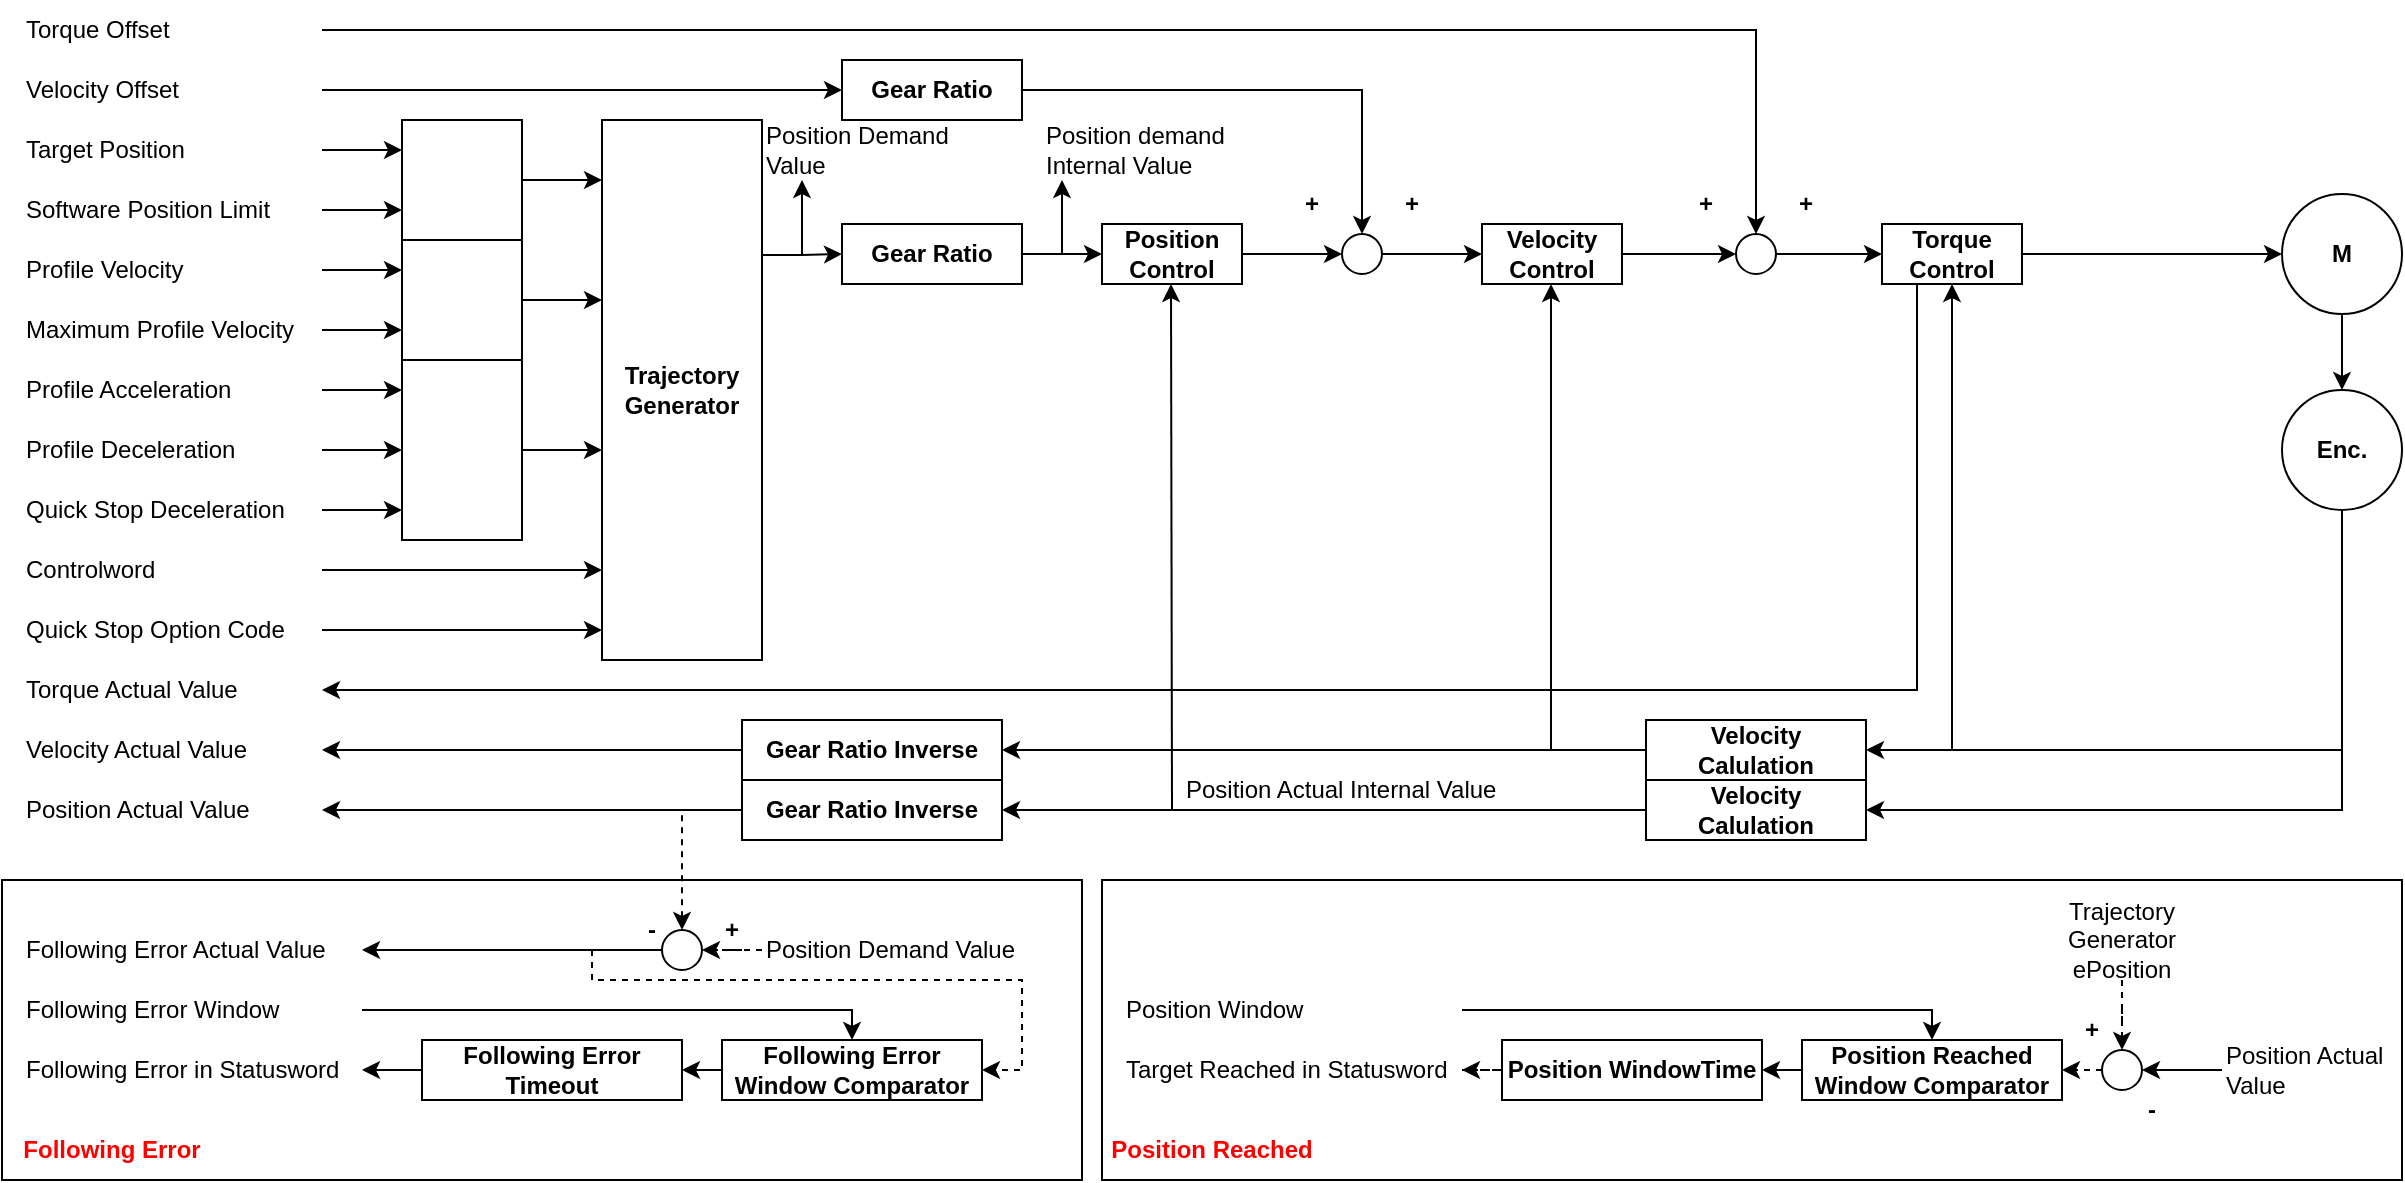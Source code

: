<mxfile version="20.6.0" type="github">
  <diagram id="krD_crVh2RLkrdzZxpcf" name="페이지-1">
    <mxGraphModel dx="2500" dy="887" grid="1" gridSize="10" guides="1" tooltips="1" connect="1" arrows="1" fold="1" page="1" pageScale="1" pageWidth="827" pageHeight="1169" math="0" shadow="0">
      <root>
        <mxCell id="0" />
        <mxCell id="1" parent="0" />
        <mxCell id="FyEQ6QdKWc0T0m-bB2NO-112" value="" style="rounded=0;whiteSpace=wrap;html=1;" vertex="1" parent="1">
          <mxGeometry x="510" y="480" width="650" height="150" as="geometry" />
        </mxCell>
        <mxCell id="FyEQ6QdKWc0T0m-bB2NO-145" value="&lt;b&gt;+&lt;/b&gt;" style="text;html=1;strokeColor=none;fillColor=none;align=center;verticalAlign=middle;whiteSpace=wrap;rounded=0;" vertex="1" parent="1">
          <mxGeometry x="990" y="540" width="30" height="30" as="geometry" />
        </mxCell>
        <mxCell id="FyEQ6QdKWc0T0m-bB2NO-133" value="" style="rounded=0;whiteSpace=wrap;html=1;fontColor=#FF0000;" vertex="1" parent="1">
          <mxGeometry x="250" y="505" width="10" height="10" as="geometry" />
        </mxCell>
        <mxCell id="FyEQ6QdKWc0T0m-bB2NO-111" value="" style="rounded=0;whiteSpace=wrap;html=1;" vertex="1" parent="1">
          <mxGeometry x="-40" y="480" width="540" height="150" as="geometry" />
        </mxCell>
        <mxCell id="FyEQ6QdKWc0T0m-bB2NO-125" value="&lt;b&gt;-&lt;/b&gt;" style="text;html=1;strokeColor=none;fillColor=none;align=center;verticalAlign=middle;whiteSpace=wrap;rounded=0;" vertex="1" parent="1">
          <mxGeometry x="270" y="490" width="30" height="30" as="geometry" />
        </mxCell>
        <mxCell id="FyEQ6QdKWc0T0m-bB2NO-71" style="edgeStyle=orthogonalEdgeStyle;rounded=0;orthogonalLoop=1;jettySize=auto;html=1;exitX=1;exitY=0.5;exitDx=0;exitDy=0;entryX=0.5;entryY=0;entryDx=0;entryDy=0;" edge="1" parent="1" source="FyEQ6QdKWc0T0m-bB2NO-17" target="FyEQ6QdKWc0T0m-bB2NO-65">
          <mxGeometry relative="1" as="geometry" />
        </mxCell>
        <mxCell id="FyEQ6QdKWc0T0m-bB2NO-17" value="&lt;b&gt;Gear Ratio&lt;/b&gt;" style="rounded=0;whiteSpace=wrap;html=1;" vertex="1" parent="1">
          <mxGeometry x="380" y="70" width="90" height="30" as="geometry" />
        </mxCell>
        <mxCell id="FyEQ6QdKWc0T0m-bB2NO-72" style="edgeStyle=orthogonalEdgeStyle;rounded=0;orthogonalLoop=1;jettySize=auto;html=1;exitX=1;exitY=0.5;exitDx=0;exitDy=0;entryX=0.5;entryY=0;entryDx=0;entryDy=0;" edge="1" parent="1" source="FyEQ6QdKWc0T0m-bB2NO-18" target="FyEQ6QdKWc0T0m-bB2NO-69">
          <mxGeometry relative="1" as="geometry" />
        </mxCell>
        <mxCell id="FyEQ6QdKWc0T0m-bB2NO-18" value="Torque Offset" style="text;html=1;strokeColor=none;fillColor=none;align=left;verticalAlign=middle;whiteSpace=wrap;rounded=0;" vertex="1" parent="1">
          <mxGeometry x="-30" y="40" width="150" height="30" as="geometry" />
        </mxCell>
        <mxCell id="FyEQ6QdKWc0T0m-bB2NO-62" style="edgeStyle=orthogonalEdgeStyle;rounded=0;orthogonalLoop=1;jettySize=auto;html=1;exitX=1;exitY=0.5;exitDx=0;exitDy=0;entryX=0;entryY=0.5;entryDx=0;entryDy=0;" edge="1" parent="1" source="FyEQ6QdKWc0T0m-bB2NO-19" target="FyEQ6QdKWc0T0m-bB2NO-17">
          <mxGeometry relative="1" as="geometry" />
        </mxCell>
        <mxCell id="FyEQ6QdKWc0T0m-bB2NO-19" value="Velocity Offset" style="text;html=1;strokeColor=none;fillColor=none;align=left;verticalAlign=middle;whiteSpace=wrap;rounded=0;" vertex="1" parent="1">
          <mxGeometry x="-30" y="70" width="150" height="30" as="geometry" />
        </mxCell>
        <mxCell id="FyEQ6QdKWc0T0m-bB2NO-38" style="edgeStyle=orthogonalEdgeStyle;rounded=0;orthogonalLoop=1;jettySize=auto;html=1;exitX=1;exitY=0.5;exitDx=0;exitDy=0;entryX=0;entryY=0.25;entryDx=0;entryDy=0;" edge="1" parent="1" source="FyEQ6QdKWc0T0m-bB2NO-21" target="FyEQ6QdKWc0T0m-bB2NO-37">
          <mxGeometry relative="1" as="geometry" />
        </mxCell>
        <mxCell id="FyEQ6QdKWc0T0m-bB2NO-21" value="Target Position" style="text;html=1;strokeColor=none;fillColor=none;align=left;verticalAlign=middle;whiteSpace=wrap;rounded=0;" vertex="1" parent="1">
          <mxGeometry x="-30" y="100" width="150" height="30" as="geometry" />
        </mxCell>
        <mxCell id="FyEQ6QdKWc0T0m-bB2NO-39" style="edgeStyle=orthogonalEdgeStyle;rounded=0;orthogonalLoop=1;jettySize=auto;html=1;exitX=1;exitY=0.5;exitDx=0;exitDy=0;entryX=0;entryY=0.75;entryDx=0;entryDy=0;" edge="1" parent="1" source="FyEQ6QdKWc0T0m-bB2NO-24" target="FyEQ6QdKWc0T0m-bB2NO-37">
          <mxGeometry relative="1" as="geometry" />
        </mxCell>
        <mxCell id="FyEQ6QdKWc0T0m-bB2NO-24" value="Software Position Limit" style="text;html=1;strokeColor=none;fillColor=none;align=left;verticalAlign=middle;whiteSpace=wrap;rounded=0;" vertex="1" parent="1">
          <mxGeometry x="-30" y="130" width="150" height="30" as="geometry" />
        </mxCell>
        <mxCell id="FyEQ6QdKWc0T0m-bB2NO-41" style="edgeStyle=orthogonalEdgeStyle;rounded=0;orthogonalLoop=1;jettySize=auto;html=1;exitX=1;exitY=0.5;exitDx=0;exitDy=0;entryX=0;entryY=0.25;entryDx=0;entryDy=0;" edge="1" parent="1" source="FyEQ6QdKWc0T0m-bB2NO-27" target="FyEQ6QdKWc0T0m-bB2NO-40">
          <mxGeometry relative="1" as="geometry" />
        </mxCell>
        <mxCell id="FyEQ6QdKWc0T0m-bB2NO-27" value="Profile Velocity" style="text;html=1;strokeColor=none;fillColor=none;align=left;verticalAlign=middle;whiteSpace=wrap;rounded=0;" vertex="1" parent="1">
          <mxGeometry x="-30" y="160" width="150" height="30" as="geometry" />
        </mxCell>
        <mxCell id="FyEQ6QdKWc0T0m-bB2NO-42" style="edgeStyle=orthogonalEdgeStyle;rounded=0;orthogonalLoop=1;jettySize=auto;html=1;exitX=1;exitY=0.5;exitDx=0;exitDy=0;entryX=0;entryY=0.75;entryDx=0;entryDy=0;" edge="1" parent="1" source="FyEQ6QdKWc0T0m-bB2NO-28" target="FyEQ6QdKWc0T0m-bB2NO-40">
          <mxGeometry relative="1" as="geometry" />
        </mxCell>
        <mxCell id="FyEQ6QdKWc0T0m-bB2NO-28" value="Maximum Profile Velocity" style="text;html=1;strokeColor=none;fillColor=none;align=left;verticalAlign=middle;whiteSpace=wrap;rounded=0;" vertex="1" parent="1">
          <mxGeometry x="-30" y="190" width="150" height="30" as="geometry" />
        </mxCell>
        <mxCell id="FyEQ6QdKWc0T0m-bB2NO-45" style="edgeStyle=orthogonalEdgeStyle;rounded=0;orthogonalLoop=1;jettySize=auto;html=1;exitX=1;exitY=0.5;exitDx=0;exitDy=0;entryX=0;entryY=0.25;entryDx=0;entryDy=0;" edge="1" parent="1" source="FyEQ6QdKWc0T0m-bB2NO-31" target="FyEQ6QdKWc0T0m-bB2NO-43">
          <mxGeometry relative="1" as="geometry" />
        </mxCell>
        <mxCell id="FyEQ6QdKWc0T0m-bB2NO-31" value="Profile Acceleration" style="text;html=1;strokeColor=none;fillColor=none;align=left;verticalAlign=middle;whiteSpace=wrap;rounded=0;" vertex="1" parent="1">
          <mxGeometry x="-30" y="220" width="150" height="30" as="geometry" />
        </mxCell>
        <mxCell id="FyEQ6QdKWc0T0m-bB2NO-46" style="edgeStyle=orthogonalEdgeStyle;rounded=0;orthogonalLoop=1;jettySize=auto;html=1;exitX=1;exitY=0.5;exitDx=0;exitDy=0;entryX=0;entryY=0.75;entryDx=0;entryDy=0;" edge="1" parent="1" source="FyEQ6QdKWc0T0m-bB2NO-32" target="FyEQ6QdKWc0T0m-bB2NO-43">
          <mxGeometry relative="1" as="geometry" />
        </mxCell>
        <mxCell id="FyEQ6QdKWc0T0m-bB2NO-32" value="Profile Deceleration" style="text;html=1;strokeColor=none;fillColor=none;align=left;verticalAlign=middle;whiteSpace=wrap;rounded=0;" vertex="1" parent="1">
          <mxGeometry x="-30" y="250" width="150" height="30" as="geometry" />
        </mxCell>
        <mxCell id="FyEQ6QdKWc0T0m-bB2NO-48" style="edgeStyle=orthogonalEdgeStyle;rounded=0;orthogonalLoop=1;jettySize=auto;html=1;exitX=1;exitY=0.5;exitDx=0;exitDy=0;" edge="1" parent="1" source="FyEQ6QdKWc0T0m-bB2NO-33" target="FyEQ6QdKWc0T0m-bB2NO-44">
          <mxGeometry relative="1" as="geometry" />
        </mxCell>
        <mxCell id="FyEQ6QdKWc0T0m-bB2NO-33" value="Quick Stop Deceleration" style="text;html=1;strokeColor=none;fillColor=none;align=left;verticalAlign=middle;whiteSpace=wrap;rounded=0;" vertex="1" parent="1">
          <mxGeometry x="-30" y="280" width="150" height="30" as="geometry" />
        </mxCell>
        <mxCell id="FyEQ6QdKWc0T0m-bB2NO-58" style="edgeStyle=orthogonalEdgeStyle;rounded=0;orthogonalLoop=1;jettySize=auto;html=1;exitX=1;exitY=0.5;exitDx=0;exitDy=0;entryX=0;entryY=0.25;entryDx=0;entryDy=0;" edge="1" parent="1" source="FyEQ6QdKWc0T0m-bB2NO-34" target="FyEQ6QdKWc0T0m-bB2NO-54">
          <mxGeometry relative="1" as="geometry" />
        </mxCell>
        <mxCell id="FyEQ6QdKWc0T0m-bB2NO-34" value="Controlword" style="text;html=1;strokeColor=none;fillColor=none;align=left;verticalAlign=middle;whiteSpace=wrap;rounded=0;" vertex="1" parent="1">
          <mxGeometry x="-30" y="310" width="150" height="30" as="geometry" />
        </mxCell>
        <mxCell id="FyEQ6QdKWc0T0m-bB2NO-59" style="edgeStyle=orthogonalEdgeStyle;rounded=0;orthogonalLoop=1;jettySize=auto;html=1;exitX=1;exitY=0.5;exitDx=0;exitDy=0;entryX=0;entryY=0.75;entryDx=0;entryDy=0;" edge="1" parent="1" source="FyEQ6QdKWc0T0m-bB2NO-35" target="FyEQ6QdKWc0T0m-bB2NO-54">
          <mxGeometry relative="1" as="geometry" />
        </mxCell>
        <mxCell id="FyEQ6QdKWc0T0m-bB2NO-35" value="Quick Stop Option Code" style="text;html=1;strokeColor=none;fillColor=none;align=left;verticalAlign=middle;whiteSpace=wrap;rounded=0;" vertex="1" parent="1">
          <mxGeometry x="-30" y="340" width="150" height="30" as="geometry" />
        </mxCell>
        <mxCell id="FyEQ6QdKWc0T0m-bB2NO-57" style="edgeStyle=orthogonalEdgeStyle;rounded=0;orthogonalLoop=1;jettySize=auto;html=1;exitX=1;exitY=0.5;exitDx=0;exitDy=0;entryX=0;entryY=0.5;entryDx=0;entryDy=0;" edge="1" parent="1" source="FyEQ6QdKWc0T0m-bB2NO-37" target="FyEQ6QdKWc0T0m-bB2NO-51">
          <mxGeometry relative="1" as="geometry" />
        </mxCell>
        <mxCell id="FyEQ6QdKWc0T0m-bB2NO-37" value="" style="whiteSpace=wrap;html=1;aspect=fixed;" vertex="1" parent="1">
          <mxGeometry x="160" y="100" width="60" height="60" as="geometry" />
        </mxCell>
        <mxCell id="FyEQ6QdKWc0T0m-bB2NO-56" style="edgeStyle=orthogonalEdgeStyle;rounded=0;orthogonalLoop=1;jettySize=auto;html=1;exitX=1;exitY=0.5;exitDx=0;exitDy=0;entryX=0;entryY=0.5;entryDx=0;entryDy=0;" edge="1" parent="1" source="FyEQ6QdKWc0T0m-bB2NO-40" target="FyEQ6QdKWc0T0m-bB2NO-52">
          <mxGeometry relative="1" as="geometry" />
        </mxCell>
        <mxCell id="FyEQ6QdKWc0T0m-bB2NO-40" value="" style="whiteSpace=wrap;html=1;aspect=fixed;" vertex="1" parent="1">
          <mxGeometry x="160" y="160" width="60" height="60" as="geometry" />
        </mxCell>
        <mxCell id="FyEQ6QdKWc0T0m-bB2NO-43" value="" style="whiteSpace=wrap;html=1;" vertex="1" parent="1">
          <mxGeometry x="160" y="220" width="60" height="60" as="geometry" />
        </mxCell>
        <mxCell id="FyEQ6QdKWc0T0m-bB2NO-44" value="" style="whiteSpace=wrap;html=1;" vertex="1" parent="1">
          <mxGeometry x="160" y="280" width="60" height="30" as="geometry" />
        </mxCell>
        <mxCell id="FyEQ6QdKWc0T0m-bB2NO-55" style="edgeStyle=orthogonalEdgeStyle;rounded=0;orthogonalLoop=1;jettySize=auto;html=1;exitX=1;exitY=0.5;exitDx=0;exitDy=0;entryX=0;entryY=0.5;entryDx=0;entryDy=0;" edge="1" parent="1" source="FyEQ6QdKWc0T0m-bB2NO-49" target="FyEQ6QdKWc0T0m-bB2NO-53">
          <mxGeometry relative="1" as="geometry" />
        </mxCell>
        <mxCell id="FyEQ6QdKWc0T0m-bB2NO-49" value="" style="whiteSpace=wrap;html=1;" vertex="1" parent="1">
          <mxGeometry x="160" y="220" width="60" height="90" as="geometry" />
        </mxCell>
        <mxCell id="FyEQ6QdKWc0T0m-bB2NO-51" value="" style="whiteSpace=wrap;html=1;aspect=fixed;" vertex="1" parent="1">
          <mxGeometry x="260" y="100" width="60" height="60" as="geometry" />
        </mxCell>
        <mxCell id="FyEQ6QdKWc0T0m-bB2NO-52" value="" style="whiteSpace=wrap;html=1;aspect=fixed;" vertex="1" parent="1">
          <mxGeometry x="260" y="160" width="60" height="60" as="geometry" />
        </mxCell>
        <mxCell id="FyEQ6QdKWc0T0m-bB2NO-53" value="" style="whiteSpace=wrap;html=1;aspect=fixed;" vertex="1" parent="1">
          <mxGeometry x="260" y="235" width="60" height="60" as="geometry" />
        </mxCell>
        <mxCell id="FyEQ6QdKWc0T0m-bB2NO-54" value="" style="whiteSpace=wrap;html=1;aspect=fixed;" vertex="1" parent="1">
          <mxGeometry x="260" y="310" width="60" height="60" as="geometry" />
        </mxCell>
        <mxCell id="FyEQ6QdKWc0T0m-bB2NO-61" style="edgeStyle=orthogonalEdgeStyle;rounded=0;orthogonalLoop=1;jettySize=auto;html=1;exitX=1;exitY=0.25;exitDx=0;exitDy=0;entryX=0;entryY=0.5;entryDx=0;entryDy=0;" edge="1" parent="1" source="FyEQ6QdKWc0T0m-bB2NO-7" target="FyEQ6QdKWc0T0m-bB2NO-60">
          <mxGeometry relative="1" as="geometry" />
        </mxCell>
        <mxCell id="FyEQ6QdKWc0T0m-bB2NO-7" value="&lt;b&gt;Trajectory&lt;br&gt;Generator&lt;/b&gt;" style="rounded=0;whiteSpace=wrap;html=1;" vertex="1" parent="1">
          <mxGeometry x="260" y="100" width="80" height="270" as="geometry" />
        </mxCell>
        <mxCell id="FyEQ6QdKWc0T0m-bB2NO-64" value="" style="edgeStyle=orthogonalEdgeStyle;rounded=0;orthogonalLoop=1;jettySize=auto;html=1;" edge="1" parent="1" source="FyEQ6QdKWc0T0m-bB2NO-60" target="FyEQ6QdKWc0T0m-bB2NO-63">
          <mxGeometry relative="1" as="geometry" />
        </mxCell>
        <mxCell id="FyEQ6QdKWc0T0m-bB2NO-60" value="&lt;b&gt;Gear Ratio&lt;/b&gt;" style="rounded=0;whiteSpace=wrap;html=1;" vertex="1" parent="1">
          <mxGeometry x="380" y="152" width="90" height="30" as="geometry" />
        </mxCell>
        <mxCell id="FyEQ6QdKWc0T0m-bB2NO-66" value="" style="edgeStyle=orthogonalEdgeStyle;rounded=0;orthogonalLoop=1;jettySize=auto;html=1;" edge="1" parent="1" source="FyEQ6QdKWc0T0m-bB2NO-63" target="FyEQ6QdKWc0T0m-bB2NO-65">
          <mxGeometry relative="1" as="geometry" />
        </mxCell>
        <mxCell id="FyEQ6QdKWc0T0m-bB2NO-63" value="&lt;b&gt;Position&lt;br&gt;Control&lt;br&gt;&lt;/b&gt;" style="rounded=0;whiteSpace=wrap;html=1;" vertex="1" parent="1">
          <mxGeometry x="510" y="152" width="70" height="30" as="geometry" />
        </mxCell>
        <mxCell id="FyEQ6QdKWc0T0m-bB2NO-68" value="" style="edgeStyle=orthogonalEdgeStyle;rounded=0;orthogonalLoop=1;jettySize=auto;html=1;" edge="1" parent="1" source="FyEQ6QdKWc0T0m-bB2NO-65" target="FyEQ6QdKWc0T0m-bB2NO-67">
          <mxGeometry relative="1" as="geometry" />
        </mxCell>
        <mxCell id="FyEQ6QdKWc0T0m-bB2NO-65" value="" style="ellipse;whiteSpace=wrap;html=1;aspect=fixed;" vertex="1" parent="1">
          <mxGeometry x="630" y="157" width="20" height="20" as="geometry" />
        </mxCell>
        <mxCell id="FyEQ6QdKWc0T0m-bB2NO-70" value="" style="edgeStyle=orthogonalEdgeStyle;rounded=0;orthogonalLoop=1;jettySize=auto;html=1;" edge="1" parent="1" source="FyEQ6QdKWc0T0m-bB2NO-67" target="FyEQ6QdKWc0T0m-bB2NO-69">
          <mxGeometry relative="1" as="geometry" />
        </mxCell>
        <mxCell id="FyEQ6QdKWc0T0m-bB2NO-67" value="&lt;b&gt;Velocity&lt;br&gt;Control&lt;br&gt;&lt;/b&gt;" style="rounded=0;whiteSpace=wrap;html=1;" vertex="1" parent="1">
          <mxGeometry x="700" y="152" width="70" height="30" as="geometry" />
        </mxCell>
        <mxCell id="FyEQ6QdKWc0T0m-bB2NO-75" value="" style="edgeStyle=orthogonalEdgeStyle;rounded=0;orthogonalLoop=1;jettySize=auto;html=1;" edge="1" parent="1" source="FyEQ6QdKWc0T0m-bB2NO-69" target="FyEQ6QdKWc0T0m-bB2NO-74">
          <mxGeometry relative="1" as="geometry" />
        </mxCell>
        <mxCell id="FyEQ6QdKWc0T0m-bB2NO-69" value="" style="ellipse;whiteSpace=wrap;html=1;aspect=fixed;" vertex="1" parent="1">
          <mxGeometry x="827" y="157" width="20" height="20" as="geometry" />
        </mxCell>
        <mxCell id="FyEQ6QdKWc0T0m-bB2NO-77" value="" style="edgeStyle=orthogonalEdgeStyle;rounded=0;orthogonalLoop=1;jettySize=auto;html=1;" edge="1" parent="1" source="FyEQ6QdKWc0T0m-bB2NO-74" target="FyEQ6QdKWc0T0m-bB2NO-76">
          <mxGeometry relative="1" as="geometry" />
        </mxCell>
        <mxCell id="FyEQ6QdKWc0T0m-bB2NO-91" style="edgeStyle=orthogonalEdgeStyle;rounded=0;orthogonalLoop=1;jettySize=auto;html=1;exitX=0.25;exitY=1;exitDx=0;exitDy=0;entryX=1;entryY=0.5;entryDx=0;entryDy=0;" edge="1" parent="1" source="FyEQ6QdKWc0T0m-bB2NO-74" target="FyEQ6QdKWc0T0m-bB2NO-88">
          <mxGeometry relative="1" as="geometry" />
        </mxCell>
        <mxCell id="FyEQ6QdKWc0T0m-bB2NO-74" value="&lt;b&gt;Torque&lt;br&gt;Control&lt;br&gt;&lt;/b&gt;" style="rounded=0;whiteSpace=wrap;html=1;" vertex="1" parent="1">
          <mxGeometry x="900" y="152" width="70" height="30" as="geometry" />
        </mxCell>
        <mxCell id="FyEQ6QdKWc0T0m-bB2NO-79" value="" style="edgeStyle=orthogonalEdgeStyle;rounded=0;orthogonalLoop=1;jettySize=auto;html=1;" edge="1" parent="1" source="FyEQ6QdKWc0T0m-bB2NO-76" target="FyEQ6QdKWc0T0m-bB2NO-78">
          <mxGeometry relative="1" as="geometry" />
        </mxCell>
        <mxCell id="FyEQ6QdKWc0T0m-bB2NO-76" value="&lt;b&gt;M&lt;/b&gt;" style="ellipse;whiteSpace=wrap;html=1;aspect=fixed;" vertex="1" parent="1">
          <mxGeometry x="1100" y="137" width="60" height="60" as="geometry" />
        </mxCell>
        <mxCell id="FyEQ6QdKWc0T0m-bB2NO-100" style="edgeStyle=orthogonalEdgeStyle;rounded=0;orthogonalLoop=1;jettySize=auto;html=1;exitX=0.5;exitY=1;exitDx=0;exitDy=0;entryX=1;entryY=0.5;entryDx=0;entryDy=0;" edge="1" parent="1" source="FyEQ6QdKWc0T0m-bB2NO-78" target="FyEQ6QdKWc0T0m-bB2NO-96">
          <mxGeometry relative="1" as="geometry" />
        </mxCell>
        <mxCell id="FyEQ6QdKWc0T0m-bB2NO-101" style="edgeStyle=orthogonalEdgeStyle;rounded=0;orthogonalLoop=1;jettySize=auto;html=1;exitX=0.5;exitY=1;exitDx=0;exitDy=0;entryX=1;entryY=0.5;entryDx=0;entryDy=0;" edge="1" parent="1" source="FyEQ6QdKWc0T0m-bB2NO-78" target="FyEQ6QdKWc0T0m-bB2NO-97">
          <mxGeometry relative="1" as="geometry" />
        </mxCell>
        <mxCell id="FyEQ6QdKWc0T0m-bB2NO-78" value="&lt;b&gt;Enc.&lt;/b&gt;" style="ellipse;whiteSpace=wrap;html=1;aspect=fixed;" vertex="1" parent="1">
          <mxGeometry x="1100" y="235" width="60" height="60" as="geometry" />
        </mxCell>
        <mxCell id="FyEQ6QdKWc0T0m-bB2NO-80" value="&lt;b&gt;+&lt;/b&gt;" style="text;html=1;strokeColor=none;fillColor=none;align=center;verticalAlign=middle;whiteSpace=wrap;rounded=0;" vertex="1" parent="1">
          <mxGeometry x="600" y="127" width="30" height="30" as="geometry" />
        </mxCell>
        <mxCell id="FyEQ6QdKWc0T0m-bB2NO-81" value="&lt;b&gt;+&lt;/b&gt;" style="text;html=1;strokeColor=none;fillColor=none;align=center;verticalAlign=middle;whiteSpace=wrap;rounded=0;" vertex="1" parent="1">
          <mxGeometry x="650" y="127" width="30" height="30" as="geometry" />
        </mxCell>
        <mxCell id="FyEQ6QdKWc0T0m-bB2NO-82" value="&lt;b&gt;+&lt;/b&gt;" style="text;html=1;strokeColor=none;fillColor=none;align=center;verticalAlign=middle;whiteSpace=wrap;rounded=0;" vertex="1" parent="1">
          <mxGeometry x="797" y="127" width="30" height="30" as="geometry" />
        </mxCell>
        <mxCell id="FyEQ6QdKWc0T0m-bB2NO-83" value="&lt;b&gt;+&lt;/b&gt;" style="text;html=1;strokeColor=none;fillColor=none;align=center;verticalAlign=middle;whiteSpace=wrap;rounded=0;" vertex="1" parent="1">
          <mxGeometry x="847" y="127" width="30" height="30" as="geometry" />
        </mxCell>
        <mxCell id="FyEQ6QdKWc0T0m-bB2NO-84" value="" style="endArrow=classic;html=1;rounded=0;" edge="1" parent="1">
          <mxGeometry width="50" height="50" relative="1" as="geometry">
            <mxPoint x="360" y="167" as="sourcePoint" />
            <mxPoint x="360" y="130" as="targetPoint" />
          </mxGeometry>
        </mxCell>
        <mxCell id="FyEQ6QdKWc0T0m-bB2NO-85" value="" style="endArrow=classic;html=1;rounded=0;" edge="1" parent="1">
          <mxGeometry width="50" height="50" relative="1" as="geometry">
            <mxPoint x="490" y="167" as="sourcePoint" />
            <mxPoint x="490" y="130" as="targetPoint" />
          </mxGeometry>
        </mxCell>
        <mxCell id="FyEQ6QdKWc0T0m-bB2NO-86" value="Position Demand Value" style="text;html=1;strokeColor=none;fillColor=none;align=left;verticalAlign=middle;whiteSpace=wrap;rounded=0;" vertex="1" parent="1">
          <mxGeometry x="340" y="100" width="100" height="30" as="geometry" />
        </mxCell>
        <mxCell id="FyEQ6QdKWc0T0m-bB2NO-87" value="Position demand Internal Value" style="text;html=1;strokeColor=none;fillColor=none;align=left;verticalAlign=middle;whiteSpace=wrap;rounded=0;" vertex="1" parent="1">
          <mxGeometry x="480" y="100" width="100" height="30" as="geometry" />
        </mxCell>
        <mxCell id="FyEQ6QdKWc0T0m-bB2NO-88" value="Torque Actual Value" style="text;html=1;strokeColor=none;fillColor=none;align=left;verticalAlign=middle;whiteSpace=wrap;rounded=0;" vertex="1" parent="1">
          <mxGeometry x="-30" y="370" width="150" height="30" as="geometry" />
        </mxCell>
        <mxCell id="FyEQ6QdKWc0T0m-bB2NO-89" value="Velocity Actual Value" style="text;html=1;strokeColor=none;fillColor=none;align=left;verticalAlign=middle;whiteSpace=wrap;rounded=0;" vertex="1" parent="1">
          <mxGeometry x="-30" y="400" width="150" height="30" as="geometry" />
        </mxCell>
        <mxCell id="FyEQ6QdKWc0T0m-bB2NO-90" value="Position Actual Value" style="text;html=1;strokeColor=none;fillColor=none;align=left;verticalAlign=middle;whiteSpace=wrap;rounded=0;" vertex="1" parent="1">
          <mxGeometry x="-30" y="430" width="150" height="30" as="geometry" />
        </mxCell>
        <mxCell id="FyEQ6QdKWc0T0m-bB2NO-94" style="edgeStyle=orthogonalEdgeStyle;rounded=0;orthogonalLoop=1;jettySize=auto;html=1;exitX=0;exitY=0.5;exitDx=0;exitDy=0;entryX=1;entryY=0.5;entryDx=0;entryDy=0;" edge="1" parent="1" source="FyEQ6QdKWc0T0m-bB2NO-92" target="FyEQ6QdKWc0T0m-bB2NO-89">
          <mxGeometry relative="1" as="geometry" />
        </mxCell>
        <mxCell id="FyEQ6QdKWc0T0m-bB2NO-92" value="&lt;b&gt;Gear Ratio Inverse&lt;/b&gt;" style="rounded=0;whiteSpace=wrap;html=1;" vertex="1" parent="1">
          <mxGeometry x="330" y="400" width="130" height="30" as="geometry" />
        </mxCell>
        <mxCell id="FyEQ6QdKWc0T0m-bB2NO-95" style="edgeStyle=orthogonalEdgeStyle;rounded=0;orthogonalLoop=1;jettySize=auto;html=1;exitX=0;exitY=0.5;exitDx=0;exitDy=0;entryX=1;entryY=0.5;entryDx=0;entryDy=0;" edge="1" parent="1" source="FyEQ6QdKWc0T0m-bB2NO-93" target="FyEQ6QdKWc0T0m-bB2NO-90">
          <mxGeometry relative="1" as="geometry" />
        </mxCell>
        <mxCell id="FyEQ6QdKWc0T0m-bB2NO-93" value="&lt;b&gt;Gear Ratio Inverse&lt;/b&gt;" style="rounded=0;whiteSpace=wrap;html=1;" vertex="1" parent="1">
          <mxGeometry x="330" y="430" width="130" height="30" as="geometry" />
        </mxCell>
        <mxCell id="FyEQ6QdKWc0T0m-bB2NO-98" style="edgeStyle=orthogonalEdgeStyle;rounded=0;orthogonalLoop=1;jettySize=auto;html=1;exitX=0;exitY=0.5;exitDx=0;exitDy=0;entryX=1;entryY=0.5;entryDx=0;entryDy=0;" edge="1" parent="1" source="FyEQ6QdKWc0T0m-bB2NO-96" target="FyEQ6QdKWc0T0m-bB2NO-92">
          <mxGeometry relative="1" as="geometry" />
        </mxCell>
        <mxCell id="FyEQ6QdKWc0T0m-bB2NO-96" value="&lt;b&gt;Velocity&lt;br&gt;Calulation&lt;br&gt;&lt;/b&gt;" style="rounded=0;whiteSpace=wrap;html=1;" vertex="1" parent="1">
          <mxGeometry x="782" y="400" width="110" height="30" as="geometry" />
        </mxCell>
        <mxCell id="FyEQ6QdKWc0T0m-bB2NO-99" style="edgeStyle=orthogonalEdgeStyle;rounded=0;orthogonalLoop=1;jettySize=auto;html=1;exitX=0;exitY=0.5;exitDx=0;exitDy=0;entryX=1;entryY=0.5;entryDx=0;entryDy=0;" edge="1" parent="1" source="FyEQ6QdKWc0T0m-bB2NO-97" target="FyEQ6QdKWc0T0m-bB2NO-93">
          <mxGeometry relative="1" as="geometry" />
        </mxCell>
        <mxCell id="FyEQ6QdKWc0T0m-bB2NO-97" value="&lt;b&gt;Velocity&lt;br&gt;Calulation&lt;br&gt;&lt;/b&gt;" style="rounded=0;whiteSpace=wrap;html=1;" vertex="1" parent="1">
          <mxGeometry x="782" y="430" width="110" height="30" as="geometry" />
        </mxCell>
        <mxCell id="FyEQ6QdKWc0T0m-bB2NO-102" value="" style="endArrow=classic;html=1;rounded=0;entryX=0.5;entryY=1;entryDx=0;entryDy=0;" edge="1" parent="1" target="FyEQ6QdKWc0T0m-bB2NO-74">
          <mxGeometry width="50" height="50" relative="1" as="geometry">
            <mxPoint x="935" y="415" as="sourcePoint" />
            <mxPoint x="500" y="140" as="targetPoint" />
          </mxGeometry>
        </mxCell>
        <mxCell id="FyEQ6QdKWc0T0m-bB2NO-103" value="" style="endArrow=classic;html=1;rounded=0;entryX=0.5;entryY=1;entryDx=0;entryDy=0;" edge="1" parent="1">
          <mxGeometry width="50" height="50" relative="1" as="geometry">
            <mxPoint x="734.5" y="415" as="sourcePoint" />
            <mxPoint x="734.5" y="182" as="targetPoint" />
          </mxGeometry>
        </mxCell>
        <mxCell id="FyEQ6QdKWc0T0m-bB2NO-104" value="" style="endArrow=classic;html=1;rounded=0;entryX=0.5;entryY=1;entryDx=0;entryDy=0;" edge="1" parent="1">
          <mxGeometry width="50" height="50" relative="1" as="geometry">
            <mxPoint x="545" y="445" as="sourcePoint" />
            <mxPoint x="544.5" y="182" as="targetPoint" />
          </mxGeometry>
        </mxCell>
        <mxCell id="FyEQ6QdKWc0T0m-bB2NO-105" value="Position Actual Internal Value" style="text;html=1;strokeColor=none;fillColor=none;align=left;verticalAlign=middle;whiteSpace=wrap;rounded=0;" vertex="1" parent="1">
          <mxGeometry x="550" y="420" width="170" height="30" as="geometry" />
        </mxCell>
        <mxCell id="FyEQ6QdKWc0T0m-bB2NO-126" style="edgeStyle=orthogonalEdgeStyle;rounded=0;orthogonalLoop=1;jettySize=auto;html=1;exitX=0;exitY=0.5;exitDx=0;exitDy=0;entryX=1;entryY=0.5;entryDx=0;entryDy=0;fontColor=#FF0000;startArrow=none;startFill=0;endArrow=classic;endFill=1;" edge="1" parent="1" source="FyEQ6QdKWc0T0m-bB2NO-110" target="FyEQ6QdKWc0T0m-bB2NO-115">
          <mxGeometry relative="1" as="geometry" />
        </mxCell>
        <mxCell id="FyEQ6QdKWc0T0m-bB2NO-110" value="" style="ellipse;whiteSpace=wrap;html=1;aspect=fixed;" vertex="1" parent="1">
          <mxGeometry x="290" y="505" width="20" height="20" as="geometry" />
        </mxCell>
        <mxCell id="FyEQ6QdKWc0T0m-bB2NO-113" value="&lt;b&gt;&lt;font color=&quot;#ff0000&quot;&gt;Following Error&lt;/font&gt;&lt;/b&gt;" style="text;html=1;strokeColor=none;fillColor=none;align=center;verticalAlign=middle;whiteSpace=wrap;rounded=0;" vertex="1" parent="1">
          <mxGeometry x="-40" y="600" width="110" height="30" as="geometry" />
        </mxCell>
        <mxCell id="FyEQ6QdKWc0T0m-bB2NO-114" value="&lt;b&gt;&lt;font color=&quot;#ff0000&quot;&gt;Position Reached&lt;/font&gt;&lt;/b&gt;" style="text;html=1;strokeColor=none;fillColor=none;align=center;verticalAlign=middle;whiteSpace=wrap;rounded=0;" vertex="1" parent="1">
          <mxGeometry x="510" y="600" width="110" height="30" as="geometry" />
        </mxCell>
        <mxCell id="FyEQ6QdKWc0T0m-bB2NO-115" value="Following Error Actual Value" style="text;html=1;strokeColor=none;fillColor=none;align=left;verticalAlign=middle;whiteSpace=wrap;rounded=0;" vertex="1" parent="1">
          <mxGeometry x="-30" y="500" width="170" height="30" as="geometry" />
        </mxCell>
        <mxCell id="FyEQ6QdKWc0T0m-bB2NO-132" style="edgeStyle=orthogonalEdgeStyle;rounded=0;orthogonalLoop=1;jettySize=auto;html=1;exitX=1;exitY=0.5;exitDx=0;exitDy=0;entryX=0.5;entryY=0;entryDx=0;entryDy=0;fontColor=#FF0000;startArrow=none;startFill=0;endArrow=classic;endFill=1;" edge="1" parent="1" source="FyEQ6QdKWc0T0m-bB2NO-116" target="FyEQ6QdKWc0T0m-bB2NO-127">
          <mxGeometry relative="1" as="geometry">
            <Array as="points">
              <mxPoint x="385" y="545" />
            </Array>
          </mxGeometry>
        </mxCell>
        <mxCell id="FyEQ6QdKWc0T0m-bB2NO-116" value="Following Error Window" style="text;html=1;strokeColor=none;fillColor=none;align=left;verticalAlign=middle;whiteSpace=wrap;rounded=0;" vertex="1" parent="1">
          <mxGeometry x="-30" y="530" width="170" height="30" as="geometry" />
        </mxCell>
        <mxCell id="FyEQ6QdKWc0T0m-bB2NO-117" value="Following Error in Statusword" style="text;html=1;strokeColor=none;fillColor=none;align=left;verticalAlign=middle;whiteSpace=wrap;rounded=0;" vertex="1" parent="1">
          <mxGeometry x="-30" y="560" width="170" height="30" as="geometry" />
        </mxCell>
        <mxCell id="FyEQ6QdKWc0T0m-bB2NO-140" style="edgeStyle=orthogonalEdgeStyle;rounded=0;orthogonalLoop=1;jettySize=auto;html=1;exitX=1;exitY=0.5;exitDx=0;exitDy=0;entryX=0.5;entryY=0;entryDx=0;entryDy=0;fontColor=#FF0000;startArrow=none;startFill=0;endArrow=classic;endFill=1;" edge="1" parent="1" source="FyEQ6QdKWc0T0m-bB2NO-118" target="FyEQ6QdKWc0T0m-bB2NO-135">
          <mxGeometry relative="1" as="geometry">
            <Array as="points">
              <mxPoint x="925" y="545" />
            </Array>
          </mxGeometry>
        </mxCell>
        <mxCell id="FyEQ6QdKWc0T0m-bB2NO-118" value="Position Window" style="text;html=1;strokeColor=none;fillColor=none;align=left;verticalAlign=middle;whiteSpace=wrap;rounded=0;" vertex="1" parent="1">
          <mxGeometry x="520" y="530" width="170" height="30" as="geometry" />
        </mxCell>
        <mxCell id="FyEQ6QdKWc0T0m-bB2NO-119" value="Target Reached in Statusword" style="text;html=1;strokeColor=none;fillColor=none;align=left;verticalAlign=middle;whiteSpace=wrap;rounded=0;" vertex="1" parent="1">
          <mxGeometry x="520" y="560" width="170" height="30" as="geometry" />
        </mxCell>
        <mxCell id="FyEQ6QdKWc0T0m-bB2NO-122" value="" style="edgeStyle=orthogonalEdgeStyle;rounded=0;orthogonalLoop=1;jettySize=auto;html=1;fontColor=#FF0000;dashed=1;" edge="1" parent="1" source="FyEQ6QdKWc0T0m-bB2NO-120" target="FyEQ6QdKWc0T0m-bB2NO-110">
          <mxGeometry relative="1" as="geometry" />
        </mxCell>
        <mxCell id="FyEQ6QdKWc0T0m-bB2NO-120" value="Position Demand Value" style="text;html=1;strokeColor=none;fillColor=none;align=left;verticalAlign=middle;whiteSpace=wrap;rounded=0;" vertex="1" parent="1">
          <mxGeometry x="340" y="500" width="140" height="30" as="geometry" />
        </mxCell>
        <mxCell id="FyEQ6QdKWc0T0m-bB2NO-123" value="" style="endArrow=none;html=1;rounded=0;entryX=0.5;entryY=1;entryDx=0;entryDy=0;startArrow=classic;startFill=1;endFill=0;dashed=1;" edge="1" parent="1">
          <mxGeometry width="50" height="50" relative="1" as="geometry">
            <mxPoint x="300" y="505" as="sourcePoint" />
            <mxPoint x="300" y="445" as="targetPoint" />
          </mxGeometry>
        </mxCell>
        <mxCell id="FyEQ6QdKWc0T0m-bB2NO-124" value="&lt;b&gt;+&lt;/b&gt;" style="text;html=1;strokeColor=none;fillColor=none;align=center;verticalAlign=middle;whiteSpace=wrap;rounded=0;" vertex="1" parent="1">
          <mxGeometry x="310" y="490" width="30" height="30" as="geometry" />
        </mxCell>
        <mxCell id="FyEQ6QdKWc0T0m-bB2NO-130" style="edgeStyle=orthogonalEdgeStyle;rounded=0;orthogonalLoop=1;jettySize=auto;html=1;exitX=0;exitY=0.5;exitDx=0;exitDy=0;entryX=1;entryY=0.5;entryDx=0;entryDy=0;fontColor=#FF0000;startArrow=none;startFill=0;endArrow=classic;endFill=1;" edge="1" parent="1" source="FyEQ6QdKWc0T0m-bB2NO-127" target="FyEQ6QdKWc0T0m-bB2NO-129">
          <mxGeometry relative="1" as="geometry" />
        </mxCell>
        <mxCell id="FyEQ6QdKWc0T0m-bB2NO-127" value="&lt;b&gt;Following Error Window Comparator&lt;/b&gt;" style="rounded=0;whiteSpace=wrap;html=1;" vertex="1" parent="1">
          <mxGeometry x="320" y="560" width="130" height="30" as="geometry" />
        </mxCell>
        <mxCell id="FyEQ6QdKWc0T0m-bB2NO-131" style="edgeStyle=orthogonalEdgeStyle;rounded=0;orthogonalLoop=1;jettySize=auto;html=1;exitX=0;exitY=0.5;exitDx=0;exitDy=0;fontColor=#FF0000;startArrow=none;startFill=0;endArrow=classic;endFill=1;" edge="1" parent="1" source="FyEQ6QdKWc0T0m-bB2NO-129" target="FyEQ6QdKWc0T0m-bB2NO-117">
          <mxGeometry relative="1" as="geometry" />
        </mxCell>
        <mxCell id="FyEQ6QdKWc0T0m-bB2NO-129" value="&lt;b&gt;Following Error Timeout&lt;/b&gt;" style="rounded=0;whiteSpace=wrap;html=1;" vertex="1" parent="1">
          <mxGeometry x="170" y="560" width="130" height="30" as="geometry" />
        </mxCell>
        <mxCell id="FyEQ6QdKWc0T0m-bB2NO-134" style="edgeStyle=orthogonalEdgeStyle;rounded=0;orthogonalLoop=1;jettySize=auto;html=1;exitX=0.5;exitY=1;exitDx=0;exitDy=0;entryX=1;entryY=0.5;entryDx=0;entryDy=0;fontColor=#FF0000;startArrow=none;startFill=0;endArrow=classic;endFill=1;dashed=1;" edge="1" parent="1" source="FyEQ6QdKWc0T0m-bB2NO-133" target="FyEQ6QdKWc0T0m-bB2NO-127">
          <mxGeometry relative="1" as="geometry">
            <Array as="points">
              <mxPoint x="255" y="530" />
              <mxPoint x="470" y="530" />
              <mxPoint x="470" y="575" />
            </Array>
          </mxGeometry>
        </mxCell>
        <mxCell id="FyEQ6QdKWc0T0m-bB2NO-138" style="edgeStyle=orthogonalEdgeStyle;rounded=0;orthogonalLoop=1;jettySize=auto;html=1;exitX=0;exitY=0.5;exitDx=0;exitDy=0;entryX=1;entryY=0.5;entryDx=0;entryDy=0;fontColor=#FF0000;startArrow=none;startFill=0;endArrow=classic;endFill=1;" edge="1" parent="1" source="FyEQ6QdKWc0T0m-bB2NO-135" target="FyEQ6QdKWc0T0m-bB2NO-136">
          <mxGeometry relative="1" as="geometry" />
        </mxCell>
        <mxCell id="FyEQ6QdKWc0T0m-bB2NO-135" value="&lt;b&gt;Position Reached Window Comparator&lt;/b&gt;" style="rounded=0;whiteSpace=wrap;html=1;" vertex="1" parent="1">
          <mxGeometry x="860" y="560" width="130" height="30" as="geometry" />
        </mxCell>
        <mxCell id="FyEQ6QdKWc0T0m-bB2NO-137" style="edgeStyle=orthogonalEdgeStyle;rounded=0;orthogonalLoop=1;jettySize=auto;html=1;exitX=0;exitY=0.5;exitDx=0;exitDy=0;fontColor=#FF0000;startArrow=none;startFill=0;endArrow=classic;endFill=1;dashed=1;" edge="1" parent="1" source="FyEQ6QdKWc0T0m-bB2NO-136" target="FyEQ6QdKWc0T0m-bB2NO-119">
          <mxGeometry relative="1" as="geometry" />
        </mxCell>
        <mxCell id="FyEQ6QdKWc0T0m-bB2NO-136" value="&lt;b&gt;Position WindowTime&lt;/b&gt;" style="rounded=0;whiteSpace=wrap;html=1;" vertex="1" parent="1">
          <mxGeometry x="710" y="560" width="130" height="30" as="geometry" />
        </mxCell>
        <mxCell id="FyEQ6QdKWc0T0m-bB2NO-142" style="edgeStyle=orthogonalEdgeStyle;rounded=0;orthogonalLoop=1;jettySize=auto;html=1;exitX=0;exitY=0.5;exitDx=0;exitDy=0;entryX=1;entryY=0.5;entryDx=0;entryDy=0;fontColor=#FF0000;startArrow=none;startFill=0;endArrow=classic;endFill=1;dashed=1;" edge="1" parent="1" source="FyEQ6QdKWc0T0m-bB2NO-139" target="FyEQ6QdKWc0T0m-bB2NO-135">
          <mxGeometry relative="1" as="geometry" />
        </mxCell>
        <mxCell id="FyEQ6QdKWc0T0m-bB2NO-139" value="" style="ellipse;whiteSpace=wrap;html=1;aspect=fixed;" vertex="1" parent="1">
          <mxGeometry x="1010" y="565" width="20" height="20" as="geometry" />
        </mxCell>
        <mxCell id="FyEQ6QdKWc0T0m-bB2NO-144" value="" style="edgeStyle=orthogonalEdgeStyle;rounded=0;orthogonalLoop=1;jettySize=auto;html=1;fontColor=#000000;startArrow=none;startFill=0;endArrow=classic;endFill=1;dashed=1;" edge="1" parent="1" source="FyEQ6QdKWc0T0m-bB2NO-143" target="FyEQ6QdKWc0T0m-bB2NO-139">
          <mxGeometry relative="1" as="geometry" />
        </mxCell>
        <mxCell id="FyEQ6QdKWc0T0m-bB2NO-143" value="&lt;font color=&quot;#000000&quot;&gt;Trajectory Generator ePosition&lt;/font&gt;" style="text;html=1;strokeColor=none;fillColor=none;align=center;verticalAlign=middle;whiteSpace=wrap;rounded=0;fontColor=#FF0000;" vertex="1" parent="1">
          <mxGeometry x="980" y="490" width="80" height="40" as="geometry" />
        </mxCell>
        <mxCell id="FyEQ6QdKWc0T0m-bB2NO-146" value="&lt;b&gt;-&lt;/b&gt;" style="text;html=1;strokeColor=none;fillColor=none;align=center;verticalAlign=middle;whiteSpace=wrap;rounded=0;" vertex="1" parent="1">
          <mxGeometry x="1020" y="580" width="30" height="30" as="geometry" />
        </mxCell>
        <mxCell id="FyEQ6QdKWc0T0m-bB2NO-149" style="edgeStyle=orthogonalEdgeStyle;rounded=0;orthogonalLoop=1;jettySize=auto;html=1;exitX=0;exitY=0.5;exitDx=0;exitDy=0;entryX=1;entryY=0.5;entryDx=0;entryDy=0;fontColor=#000000;startArrow=none;startFill=0;endArrow=classic;endFill=1;" edge="1" parent="1" source="FyEQ6QdKWc0T0m-bB2NO-147" target="FyEQ6QdKWc0T0m-bB2NO-139">
          <mxGeometry relative="1" as="geometry" />
        </mxCell>
        <mxCell id="FyEQ6QdKWc0T0m-bB2NO-147" value="&lt;font color=&quot;#000000&quot;&gt;Position Actual&lt;br&gt;Value&lt;/font&gt;" style="text;html=1;strokeColor=none;fillColor=none;align=left;verticalAlign=middle;whiteSpace=wrap;rounded=0;fontColor=#FF0000;" vertex="1" parent="1">
          <mxGeometry x="1070" y="560" width="90" height="30" as="geometry" />
        </mxCell>
      </root>
    </mxGraphModel>
  </diagram>
</mxfile>
